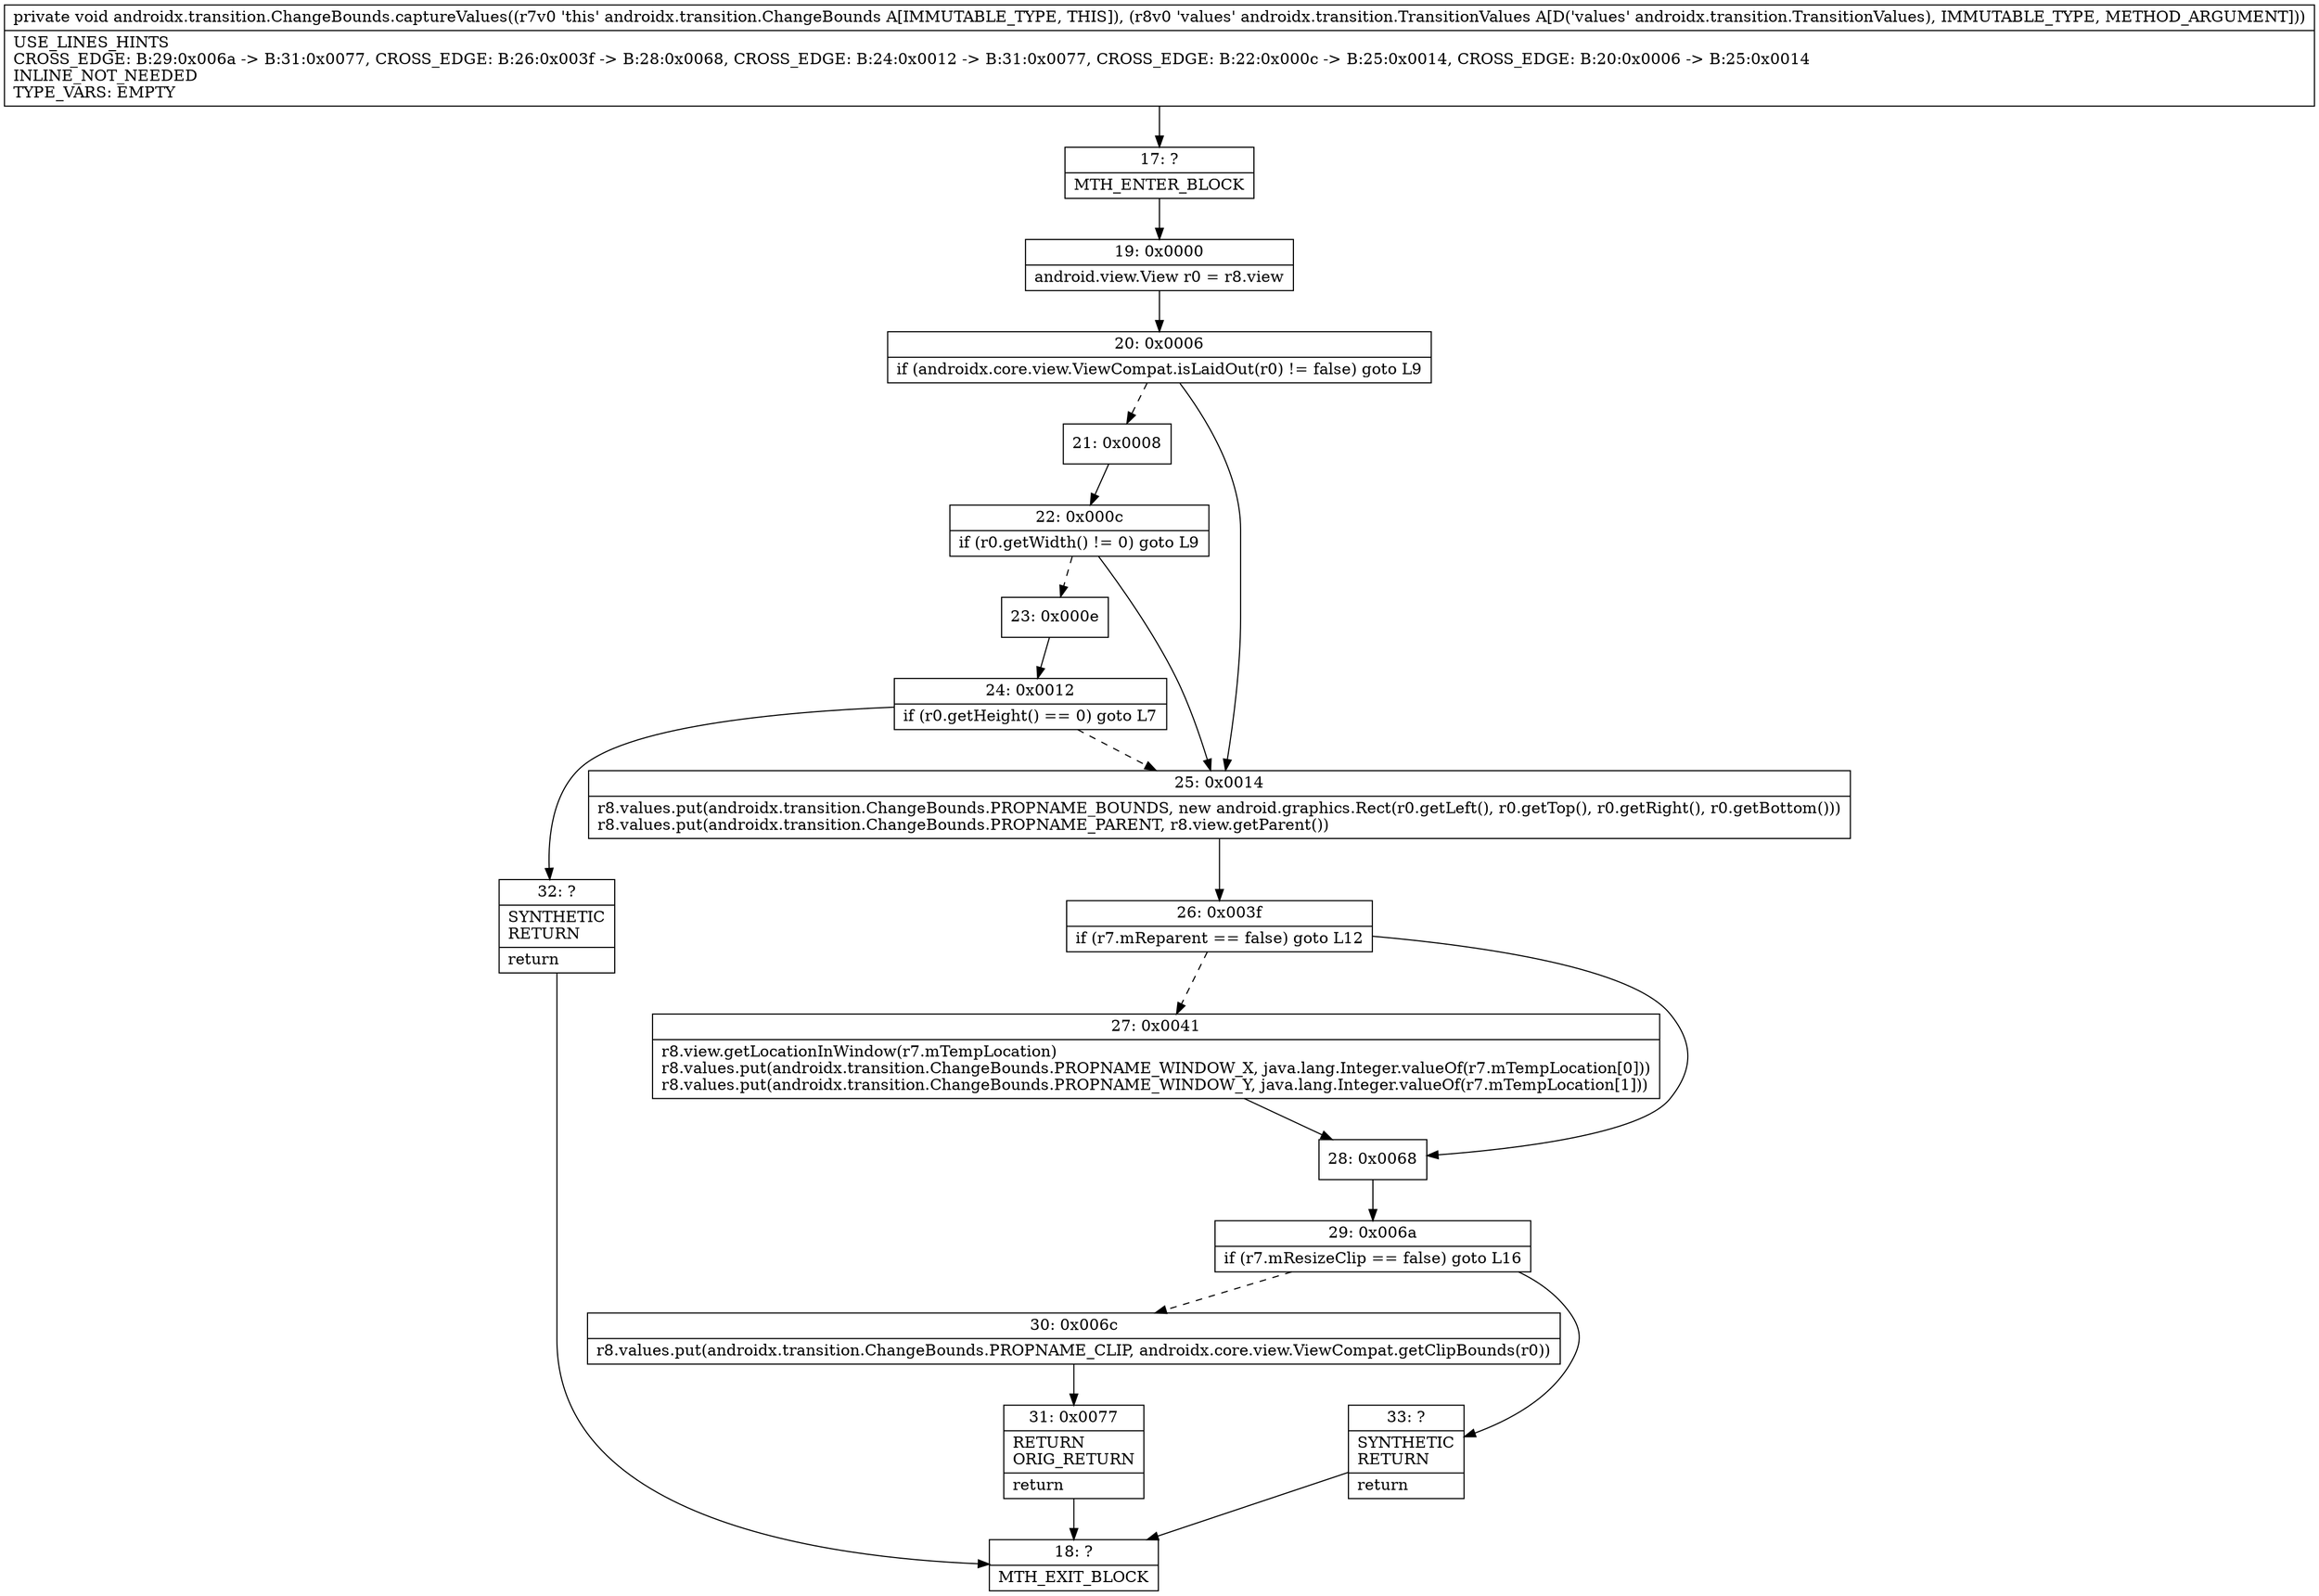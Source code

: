 digraph "CFG forandroidx.transition.ChangeBounds.captureValues(Landroidx\/transition\/TransitionValues;)V" {
Node_17 [shape=record,label="{17\:\ ?|MTH_ENTER_BLOCK\l}"];
Node_19 [shape=record,label="{19\:\ 0x0000|android.view.View r0 = r8.view\l}"];
Node_20 [shape=record,label="{20\:\ 0x0006|if (androidx.core.view.ViewCompat.isLaidOut(r0) != false) goto L9\l}"];
Node_21 [shape=record,label="{21\:\ 0x0008}"];
Node_22 [shape=record,label="{22\:\ 0x000c|if (r0.getWidth() != 0) goto L9\l}"];
Node_23 [shape=record,label="{23\:\ 0x000e}"];
Node_24 [shape=record,label="{24\:\ 0x0012|if (r0.getHeight() == 0) goto L7\l}"];
Node_32 [shape=record,label="{32\:\ ?|SYNTHETIC\lRETURN\l|return\l}"];
Node_18 [shape=record,label="{18\:\ ?|MTH_EXIT_BLOCK\l}"];
Node_25 [shape=record,label="{25\:\ 0x0014|r8.values.put(androidx.transition.ChangeBounds.PROPNAME_BOUNDS, new android.graphics.Rect(r0.getLeft(), r0.getTop(), r0.getRight(), r0.getBottom()))\lr8.values.put(androidx.transition.ChangeBounds.PROPNAME_PARENT, r8.view.getParent())\l}"];
Node_26 [shape=record,label="{26\:\ 0x003f|if (r7.mReparent == false) goto L12\l}"];
Node_27 [shape=record,label="{27\:\ 0x0041|r8.view.getLocationInWindow(r7.mTempLocation)\lr8.values.put(androidx.transition.ChangeBounds.PROPNAME_WINDOW_X, java.lang.Integer.valueOf(r7.mTempLocation[0]))\lr8.values.put(androidx.transition.ChangeBounds.PROPNAME_WINDOW_Y, java.lang.Integer.valueOf(r7.mTempLocation[1]))\l}"];
Node_28 [shape=record,label="{28\:\ 0x0068}"];
Node_29 [shape=record,label="{29\:\ 0x006a|if (r7.mResizeClip == false) goto L16\l}"];
Node_30 [shape=record,label="{30\:\ 0x006c|r8.values.put(androidx.transition.ChangeBounds.PROPNAME_CLIP, androidx.core.view.ViewCompat.getClipBounds(r0))\l}"];
Node_31 [shape=record,label="{31\:\ 0x0077|RETURN\lORIG_RETURN\l|return\l}"];
Node_33 [shape=record,label="{33\:\ ?|SYNTHETIC\lRETURN\l|return\l}"];
MethodNode[shape=record,label="{private void androidx.transition.ChangeBounds.captureValues((r7v0 'this' androidx.transition.ChangeBounds A[IMMUTABLE_TYPE, THIS]), (r8v0 'values' androidx.transition.TransitionValues A[D('values' androidx.transition.TransitionValues), IMMUTABLE_TYPE, METHOD_ARGUMENT]))  | USE_LINES_HINTS\lCROSS_EDGE: B:29:0x006a \-\> B:31:0x0077, CROSS_EDGE: B:26:0x003f \-\> B:28:0x0068, CROSS_EDGE: B:24:0x0012 \-\> B:31:0x0077, CROSS_EDGE: B:22:0x000c \-\> B:25:0x0014, CROSS_EDGE: B:20:0x0006 \-\> B:25:0x0014\lINLINE_NOT_NEEDED\lTYPE_VARS: EMPTY\l}"];
MethodNode -> Node_17;Node_17 -> Node_19;
Node_19 -> Node_20;
Node_20 -> Node_21[style=dashed];
Node_20 -> Node_25;
Node_21 -> Node_22;
Node_22 -> Node_23[style=dashed];
Node_22 -> Node_25;
Node_23 -> Node_24;
Node_24 -> Node_25[style=dashed];
Node_24 -> Node_32;
Node_32 -> Node_18;
Node_25 -> Node_26;
Node_26 -> Node_27[style=dashed];
Node_26 -> Node_28;
Node_27 -> Node_28;
Node_28 -> Node_29;
Node_29 -> Node_30[style=dashed];
Node_29 -> Node_33;
Node_30 -> Node_31;
Node_31 -> Node_18;
Node_33 -> Node_18;
}

